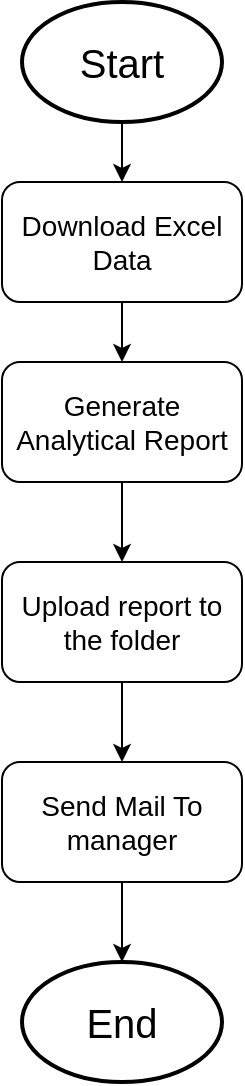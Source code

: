 <mxfile version="21.1.4" type="device">
  <diagram name="Page-1" id="fPUhjjU6G7QoVK-W26sr">
    <mxGraphModel dx="1434" dy="739" grid="1" gridSize="10" guides="1" tooltips="1" connect="1" arrows="1" fold="1" page="1" pageScale="1" pageWidth="2339" pageHeight="3300" math="0" shadow="0">
      <root>
        <mxCell id="0" />
        <mxCell id="1" parent="0" />
        <mxCell id="TVzXZp35jAcB1p5jSO6k-2" style="edgeStyle=orthogonalEdgeStyle;rounded=0;orthogonalLoop=1;jettySize=auto;html=1;exitX=0.5;exitY=1;exitDx=0;exitDy=0;exitPerimeter=0;" parent="1" source="TVzXZp35jAcB1p5jSO6k-3" target="TVzXZp35jAcB1p5jSO6k-5" edge="1">
          <mxGeometry relative="1" as="geometry" />
        </mxCell>
        <mxCell id="TVzXZp35jAcB1p5jSO6k-3" value="&lt;font style=&quot;font-size: 20px;&quot;&gt;Start&lt;/font&gt;" style="strokeWidth=2;html=1;shape=mxgraph.flowchart.start_1;whiteSpace=wrap;" parent="1" vertex="1">
          <mxGeometry x="670" y="50" width="100" height="60" as="geometry" />
        </mxCell>
        <mxCell id="koFfnHoUcW7MzLcUIsGN-5" value="" style="edgeStyle=orthogonalEdgeStyle;rounded=0;orthogonalLoop=1;jettySize=auto;html=1;" edge="1" parent="1" source="TVzXZp35jAcB1p5jSO6k-5" target="TVzXZp35jAcB1p5jSO6k-8">
          <mxGeometry relative="1" as="geometry" />
        </mxCell>
        <mxCell id="TVzXZp35jAcB1p5jSO6k-5" value="&lt;font style=&quot;font-size: 14px;&quot;&gt;Download Excel Data&lt;/font&gt;" style="rounded=1;whiteSpace=wrap;html=1;" parent="1" vertex="1">
          <mxGeometry x="660" y="140" width="120" height="60" as="geometry" />
        </mxCell>
        <mxCell id="koFfnHoUcW7MzLcUIsGN-3" value="" style="edgeStyle=orthogonalEdgeStyle;rounded=0;orthogonalLoop=1;jettySize=auto;html=1;" edge="1" parent="1" source="TVzXZp35jAcB1p5jSO6k-8" target="koFfnHoUcW7MzLcUIsGN-2">
          <mxGeometry relative="1" as="geometry" />
        </mxCell>
        <mxCell id="TVzXZp35jAcB1p5jSO6k-8" value="&lt;span style=&quot;font-size: 14px;&quot;&gt;Generate Analytical Report&lt;/span&gt;" style="rounded=1;whiteSpace=wrap;html=1;" parent="1" vertex="1">
          <mxGeometry x="660" y="230" width="120" height="60" as="geometry" />
        </mxCell>
        <mxCell id="TVzXZp35jAcB1p5jSO6k-9" value="" style="edgeStyle=orthogonalEdgeStyle;rounded=0;orthogonalLoop=1;jettySize=auto;html=1;" parent="1" source="TVzXZp35jAcB1p5jSO6k-10" target="TVzXZp35jAcB1p5jSO6k-11" edge="1">
          <mxGeometry relative="1" as="geometry" />
        </mxCell>
        <mxCell id="TVzXZp35jAcB1p5jSO6k-10" value="&lt;font style=&quot;font-size: 14px;&quot;&gt;Send Mail To manager&lt;/font&gt;" style="rounded=1;whiteSpace=wrap;html=1;" parent="1" vertex="1">
          <mxGeometry x="660" y="430" width="120" height="60" as="geometry" />
        </mxCell>
        <mxCell id="TVzXZp35jAcB1p5jSO6k-11" value="&lt;font style=&quot;font-size: 20px;&quot;&gt;End&lt;/font&gt;" style="strokeWidth=2;html=1;shape=mxgraph.flowchart.start_1;whiteSpace=wrap;" parent="1" vertex="1">
          <mxGeometry x="670" y="530" width="100" height="60" as="geometry" />
        </mxCell>
        <mxCell id="koFfnHoUcW7MzLcUIsGN-4" value="" style="edgeStyle=orthogonalEdgeStyle;rounded=0;orthogonalLoop=1;jettySize=auto;html=1;" edge="1" parent="1" source="koFfnHoUcW7MzLcUIsGN-2" target="TVzXZp35jAcB1p5jSO6k-10">
          <mxGeometry relative="1" as="geometry" />
        </mxCell>
        <mxCell id="koFfnHoUcW7MzLcUIsGN-2" value="&lt;span style=&quot;font-size: 14px;&quot;&gt;Upload report to the folder&lt;/span&gt;" style="rounded=1;whiteSpace=wrap;html=1;" vertex="1" parent="1">
          <mxGeometry x="660" y="330" width="120" height="60" as="geometry" />
        </mxCell>
      </root>
    </mxGraphModel>
  </diagram>
</mxfile>
